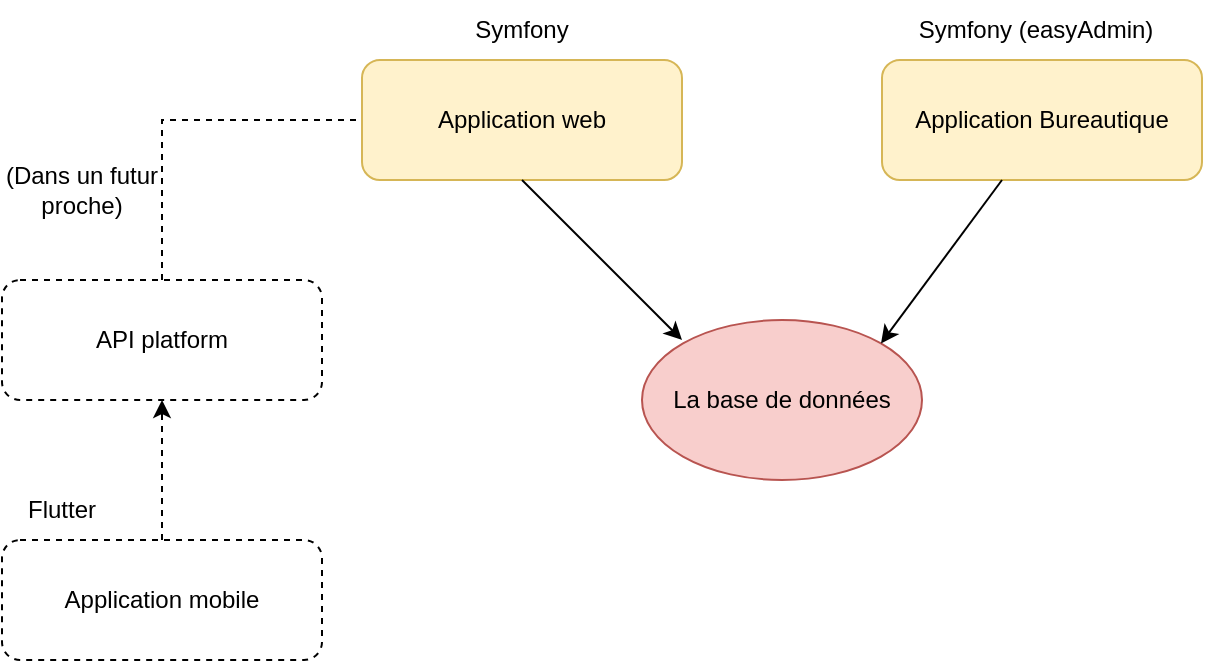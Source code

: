 <mxfile version="22.1.21" type="github">
  <diagram id="wFE0QG_FPsp0jaGvCLVb" name="Page-1">
    <mxGraphModel dx="1050" dy="682" grid="1" gridSize="10" guides="1" tooltips="1" connect="1" arrows="1" fold="1" page="1" pageScale="1" pageWidth="850" pageHeight="1100" math="0" shadow="0">
      <root>
        <mxCell id="0" />
        <mxCell id="1" parent="0" />
        <mxCell id="tveTuQxvsXYbw-5Gut8c-1" value="La base de données" style="ellipse;whiteSpace=wrap;html=1;fillColor=#f8cecc;strokeColor=#b85450;" vertex="1" parent="1">
          <mxGeometry x="420" y="310" width="140" height="80" as="geometry" />
        </mxCell>
        <mxCell id="tveTuQxvsXYbw-5Gut8c-2" value="Application web" style="rounded=1;whiteSpace=wrap;html=1;fillColor=#fff2cc;strokeColor=#d6b656;" vertex="1" parent="1">
          <mxGeometry x="280" y="180" width="160" height="60" as="geometry" />
        </mxCell>
        <mxCell id="tveTuQxvsXYbw-5Gut8c-3" value="Application Bureautique" style="rounded=1;whiteSpace=wrap;html=1;fillColor=#fff2cc;strokeColor=#d6b656;" vertex="1" parent="1">
          <mxGeometry x="540" y="180" width="160" height="60" as="geometry" />
        </mxCell>
        <mxCell id="tveTuQxvsXYbw-5Gut8c-4" value="" style="endArrow=classic;html=1;rounded=0;exitX=0.5;exitY=1;exitDx=0;exitDy=0;" edge="1" parent="1" source="tveTuQxvsXYbw-5Gut8c-2">
          <mxGeometry width="50" height="50" relative="1" as="geometry">
            <mxPoint x="400" y="380" as="sourcePoint" />
            <mxPoint x="440" y="320" as="targetPoint" />
          </mxGeometry>
        </mxCell>
        <mxCell id="tveTuQxvsXYbw-5Gut8c-5" value="" style="endArrow=classic;html=1;rounded=0;exitX=0.5;exitY=1;exitDx=0;exitDy=0;entryX=1;entryY=0;entryDx=0;entryDy=0;" edge="1" parent="1" target="tveTuQxvsXYbw-5Gut8c-1">
          <mxGeometry width="50" height="50" relative="1" as="geometry">
            <mxPoint x="600" y="240" as="sourcePoint" />
            <mxPoint x="680" y="320" as="targetPoint" />
          </mxGeometry>
        </mxCell>
        <mxCell id="tveTuQxvsXYbw-5Gut8c-6" value="API platform" style="rounded=1;whiteSpace=wrap;html=1;dashed=1;" vertex="1" parent="1">
          <mxGeometry x="100" y="290" width="160" height="60" as="geometry" />
        </mxCell>
        <mxCell id="tveTuQxvsXYbw-5Gut8c-8" value="Application mobile" style="rounded=1;whiteSpace=wrap;html=1;gradientColor=none;dashed=1;" vertex="1" parent="1">
          <mxGeometry x="100" y="420" width="160" height="60" as="geometry" />
        </mxCell>
        <mxCell id="tveTuQxvsXYbw-5Gut8c-9" value="Symfony" style="text;html=1;strokeColor=none;fillColor=none;align=center;verticalAlign=middle;whiteSpace=wrap;rounded=0;" vertex="1" parent="1">
          <mxGeometry x="330" y="150" width="60" height="30" as="geometry" />
        </mxCell>
        <mxCell id="tveTuQxvsXYbw-5Gut8c-10" value="Symfony (easyAdmin)" style="text;html=1;strokeColor=none;fillColor=none;align=center;verticalAlign=middle;whiteSpace=wrap;rounded=0;" vertex="1" parent="1">
          <mxGeometry x="542" y="150" width="150" height="30" as="geometry" />
        </mxCell>
        <mxCell id="tveTuQxvsXYbw-5Gut8c-12" value="Flutter" style="text;html=1;strokeColor=none;fillColor=none;align=center;verticalAlign=middle;whiteSpace=wrap;rounded=0;" vertex="1" parent="1">
          <mxGeometry x="100" y="390" width="60" height="30" as="geometry" />
        </mxCell>
        <mxCell id="tveTuQxvsXYbw-5Gut8c-13" value="" style="endArrow=classic;html=1;rounded=0;exitX=0.5;exitY=0;exitDx=0;exitDy=0;dashed=1;entryX=0.5;entryY=1;entryDx=0;entryDy=0;" edge="1" parent="1" source="tveTuQxvsXYbw-5Gut8c-8" target="tveTuQxvsXYbw-5Gut8c-6">
          <mxGeometry width="50" height="50" relative="1" as="geometry">
            <mxPoint x="400" y="380" as="sourcePoint" />
            <mxPoint x="180" y="360" as="targetPoint" />
          </mxGeometry>
        </mxCell>
        <mxCell id="tveTuQxvsXYbw-5Gut8c-15" value="" style="endArrow=none;dashed=1;html=1;rounded=0;entryX=0;entryY=0.5;entryDx=0;entryDy=0;edgeStyle=orthogonalEdgeStyle;" edge="1" parent="1" target="tveTuQxvsXYbw-5Gut8c-2">
          <mxGeometry width="50" height="50" relative="1" as="geometry">
            <mxPoint x="180" y="290" as="sourcePoint" />
            <mxPoint x="230" y="240" as="targetPoint" />
            <Array as="points">
              <mxPoint x="180" y="210" />
            </Array>
          </mxGeometry>
        </mxCell>
        <mxCell id="tveTuQxvsXYbw-5Gut8c-16" value="(Dans un futur proche)" style="text;html=1;strokeColor=none;fillColor=none;align=center;verticalAlign=middle;whiteSpace=wrap;rounded=0;" vertex="1" parent="1">
          <mxGeometry x="100" y="230" width="80" height="30" as="geometry" />
        </mxCell>
      </root>
    </mxGraphModel>
  </diagram>
</mxfile>
